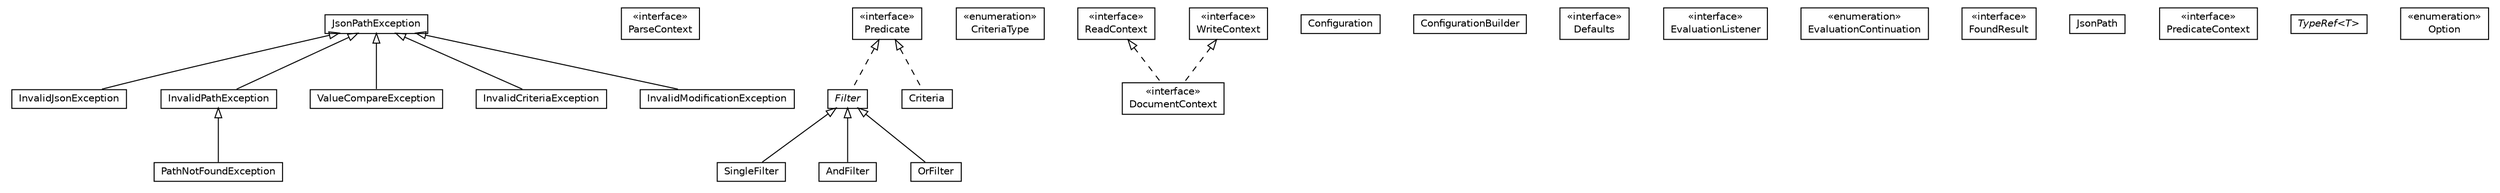 #!/usr/local/bin/dot
#
# Class diagram 
# Generated by UMLGraph version R5_6-24-gf6e263 (http://www.umlgraph.org/)
#

digraph G {
	edge [fontname="Helvetica",fontsize=10,labelfontname="Helvetica",labelfontsize=10];
	node [fontname="Helvetica",fontsize=10,shape=plaintext];
	nodesep=0.25;
	ranksep=0.5;
	// net.trajano.doxdb.jsonpath.JsonPathException
	c0 [label=<<table title="net.trajano.doxdb.jsonpath.JsonPathException" border="0" cellborder="1" cellspacing="0" cellpadding="2" port="p" href="./JsonPathException.html">
		<tr><td><table border="0" cellspacing="0" cellpadding="1">
<tr><td align="center" balign="center"> JsonPathException </td></tr>
		</table></td></tr>
		</table>>, URL="./JsonPathException.html", fontname="Helvetica", fontcolor="black", fontsize=10.0];
	// net.trajano.doxdb.jsonpath.ParseContext
	c1 [label=<<table title="net.trajano.doxdb.jsonpath.ParseContext" border="0" cellborder="1" cellspacing="0" cellpadding="2" port="p" href="./ParseContext.html">
		<tr><td><table border="0" cellspacing="0" cellpadding="1">
<tr><td align="center" balign="center"> &#171;interface&#187; </td></tr>
<tr><td align="center" balign="center"> ParseContext </td></tr>
		</table></td></tr>
		</table>>, URL="./ParseContext.html", fontname="Helvetica", fontcolor="black", fontsize=10.0];
	// net.trajano.doxdb.jsonpath.Filter
	c2 [label=<<table title="net.trajano.doxdb.jsonpath.Filter" border="0" cellborder="1" cellspacing="0" cellpadding="2" port="p" href="./Filter.html">
		<tr><td><table border="0" cellspacing="0" cellpadding="1">
<tr><td align="center" balign="center"><font face="Helvetica-Oblique"> Filter </font></td></tr>
		</table></td></tr>
		</table>>, URL="./Filter.html", fontname="Helvetica", fontcolor="black", fontsize=10.0];
	// net.trajano.doxdb.jsonpath.Filter.SingleFilter
	c3 [label=<<table title="net.trajano.doxdb.jsonpath.Filter.SingleFilter" border="0" cellborder="1" cellspacing="0" cellpadding="2" port="p" href="./Filter.SingleFilter.html">
		<tr><td><table border="0" cellspacing="0" cellpadding="1">
<tr><td align="center" balign="center"> SingleFilter </td></tr>
		</table></td></tr>
		</table>>, URL="./Filter.SingleFilter.html", fontname="Helvetica", fontcolor="black", fontsize=10.0];
	// net.trajano.doxdb.jsonpath.Filter.AndFilter
	c4 [label=<<table title="net.trajano.doxdb.jsonpath.Filter.AndFilter" border="0" cellborder="1" cellspacing="0" cellpadding="2" port="p" href="./Filter.AndFilter.html">
		<tr><td><table border="0" cellspacing="0" cellpadding="1">
<tr><td align="center" balign="center"> AndFilter </td></tr>
		</table></td></tr>
		</table>>, URL="./Filter.AndFilter.html", fontname="Helvetica", fontcolor="black", fontsize=10.0];
	// net.trajano.doxdb.jsonpath.Filter.OrFilter
	c5 [label=<<table title="net.trajano.doxdb.jsonpath.Filter.OrFilter" border="0" cellborder="1" cellspacing="0" cellpadding="2" port="p" href="./Filter.OrFilter.html">
		<tr><td><table border="0" cellspacing="0" cellpadding="1">
<tr><td align="center" balign="center"> OrFilter </td></tr>
		</table></td></tr>
		</table>>, URL="./Filter.OrFilter.html", fontname="Helvetica", fontcolor="black", fontsize=10.0];
	// net.trajano.doxdb.jsonpath.InvalidJsonException
	c6 [label=<<table title="net.trajano.doxdb.jsonpath.InvalidJsonException" border="0" cellborder="1" cellspacing="0" cellpadding="2" port="p" href="./InvalidJsonException.html">
		<tr><td><table border="0" cellspacing="0" cellpadding="1">
<tr><td align="center" balign="center"> InvalidJsonException </td></tr>
		</table></td></tr>
		</table>>, URL="./InvalidJsonException.html", fontname="Helvetica", fontcolor="black", fontsize=10.0];
	// net.trajano.doxdb.jsonpath.Criteria
	c7 [label=<<table title="net.trajano.doxdb.jsonpath.Criteria" border="0" cellborder="1" cellspacing="0" cellpadding="2" port="p" href="./Criteria.html">
		<tr><td><table border="0" cellspacing="0" cellpadding="1">
<tr><td align="center" balign="center"> Criteria </td></tr>
		</table></td></tr>
		</table>>, URL="./Criteria.html", fontname="Helvetica", fontcolor="black", fontsize=10.0];
	// net.trajano.doxdb.jsonpath.Criteria.CriteriaType
	c8 [label=<<table title="net.trajano.doxdb.jsonpath.Criteria.CriteriaType" border="0" cellborder="1" cellspacing="0" cellpadding="2" port="p" href="./Criteria.CriteriaType.html">
		<tr><td><table border="0" cellspacing="0" cellpadding="1">
<tr><td align="center" balign="center"> &#171;enumeration&#187; </td></tr>
<tr><td align="center" balign="center"> CriteriaType </td></tr>
		</table></td></tr>
		</table>>, URL="./Criteria.CriteriaType.html", fontname="Helvetica", fontcolor="black", fontsize=10.0];
	// net.trajano.doxdb.jsonpath.DocumentContext
	c9 [label=<<table title="net.trajano.doxdb.jsonpath.DocumentContext" border="0" cellborder="1" cellspacing="0" cellpadding="2" port="p" href="./DocumentContext.html">
		<tr><td><table border="0" cellspacing="0" cellpadding="1">
<tr><td align="center" balign="center"> &#171;interface&#187; </td></tr>
<tr><td align="center" balign="center"> DocumentContext </td></tr>
		</table></td></tr>
		</table>>, URL="./DocumentContext.html", fontname="Helvetica", fontcolor="black", fontsize=10.0];
	// net.trajano.doxdb.jsonpath.Configuration
	c10 [label=<<table title="net.trajano.doxdb.jsonpath.Configuration" border="0" cellborder="1" cellspacing="0" cellpadding="2" port="p" href="./Configuration.html">
		<tr><td><table border="0" cellspacing="0" cellpadding="1">
<tr><td align="center" balign="center"> Configuration </td></tr>
		</table></td></tr>
		</table>>, URL="./Configuration.html", fontname="Helvetica", fontcolor="black", fontsize=10.0];
	// net.trajano.doxdb.jsonpath.Configuration.ConfigurationBuilder
	c11 [label=<<table title="net.trajano.doxdb.jsonpath.Configuration.ConfigurationBuilder" border="0" cellborder="1" cellspacing="0" cellpadding="2" port="p" href="./Configuration.ConfigurationBuilder.html">
		<tr><td><table border="0" cellspacing="0" cellpadding="1">
<tr><td align="center" balign="center"> ConfigurationBuilder </td></tr>
		</table></td></tr>
		</table>>, URL="./Configuration.ConfigurationBuilder.html", fontname="Helvetica", fontcolor="black", fontsize=10.0];
	// net.trajano.doxdb.jsonpath.Configuration.Defaults
	c12 [label=<<table title="net.trajano.doxdb.jsonpath.Configuration.Defaults" border="0" cellborder="1" cellspacing="0" cellpadding="2" port="p" href="./Configuration.Defaults.html">
		<tr><td><table border="0" cellspacing="0" cellpadding="1">
<tr><td align="center" balign="center"> &#171;interface&#187; </td></tr>
<tr><td align="center" balign="center"> Defaults </td></tr>
		</table></td></tr>
		</table>>, URL="./Configuration.Defaults.html", fontname="Helvetica", fontcolor="black", fontsize=10.0];
	// net.trajano.doxdb.jsonpath.EvaluationListener
	c13 [label=<<table title="net.trajano.doxdb.jsonpath.EvaluationListener" border="0" cellborder="1" cellspacing="0" cellpadding="2" port="p" href="./EvaluationListener.html">
		<tr><td><table border="0" cellspacing="0" cellpadding="1">
<tr><td align="center" balign="center"> &#171;interface&#187; </td></tr>
<tr><td align="center" balign="center"> EvaluationListener </td></tr>
		</table></td></tr>
		</table>>, URL="./EvaluationListener.html", fontname="Helvetica", fontcolor="black", fontsize=10.0];
	// net.trajano.doxdb.jsonpath.EvaluationListener.EvaluationContinuation
	c14 [label=<<table title="net.trajano.doxdb.jsonpath.EvaluationListener.EvaluationContinuation" border="0" cellborder="1" cellspacing="0" cellpadding="2" port="p" href="./EvaluationListener.EvaluationContinuation.html">
		<tr><td><table border="0" cellspacing="0" cellpadding="1">
<tr><td align="center" balign="center"> &#171;enumeration&#187; </td></tr>
<tr><td align="center" balign="center"> EvaluationContinuation </td></tr>
		</table></td></tr>
		</table>>, URL="./EvaluationListener.EvaluationContinuation.html", fontname="Helvetica", fontcolor="black", fontsize=10.0];
	// net.trajano.doxdb.jsonpath.EvaluationListener.FoundResult
	c15 [label=<<table title="net.trajano.doxdb.jsonpath.EvaluationListener.FoundResult" border="0" cellborder="1" cellspacing="0" cellpadding="2" port="p" href="./EvaluationListener.FoundResult.html">
		<tr><td><table border="0" cellspacing="0" cellpadding="1">
<tr><td align="center" balign="center"> &#171;interface&#187; </td></tr>
<tr><td align="center" balign="center"> FoundResult </td></tr>
		</table></td></tr>
		</table>>, URL="./EvaluationListener.FoundResult.html", fontname="Helvetica", fontcolor="black", fontsize=10.0];
	// net.trajano.doxdb.jsonpath.ReadContext
	c16 [label=<<table title="net.trajano.doxdb.jsonpath.ReadContext" border="0" cellborder="1" cellspacing="0" cellpadding="2" port="p" href="./ReadContext.html">
		<tr><td><table border="0" cellspacing="0" cellpadding="1">
<tr><td align="center" balign="center"> &#171;interface&#187; </td></tr>
<tr><td align="center" balign="center"> ReadContext </td></tr>
		</table></td></tr>
		</table>>, URL="./ReadContext.html", fontname="Helvetica", fontcolor="black", fontsize=10.0];
	// net.trajano.doxdb.jsonpath.InvalidPathException
	c17 [label=<<table title="net.trajano.doxdb.jsonpath.InvalidPathException" border="0" cellborder="1" cellspacing="0" cellpadding="2" port="p" href="./InvalidPathException.html">
		<tr><td><table border="0" cellspacing="0" cellpadding="1">
<tr><td align="center" balign="center"> InvalidPathException </td></tr>
		</table></td></tr>
		</table>>, URL="./InvalidPathException.html", fontname="Helvetica", fontcolor="black", fontsize=10.0];
	// net.trajano.doxdb.jsonpath.JsonPath
	c18 [label=<<table title="net.trajano.doxdb.jsonpath.JsonPath" border="0" cellborder="1" cellspacing="0" cellpadding="2" port="p" href="./JsonPath.html">
		<tr><td><table border="0" cellspacing="0" cellpadding="1">
<tr><td align="center" balign="center"> JsonPath </td></tr>
		</table></td></tr>
		</table>>, URL="./JsonPath.html", fontname="Helvetica", fontcolor="black", fontsize=10.0];
	// net.trajano.doxdb.jsonpath.WriteContext
	c19 [label=<<table title="net.trajano.doxdb.jsonpath.WriteContext" border="0" cellborder="1" cellspacing="0" cellpadding="2" port="p" href="./WriteContext.html">
		<tr><td><table border="0" cellspacing="0" cellpadding="1">
<tr><td align="center" balign="center"> &#171;interface&#187; </td></tr>
<tr><td align="center" balign="center"> WriteContext </td></tr>
		</table></td></tr>
		</table>>, URL="./WriteContext.html", fontname="Helvetica", fontcolor="black", fontsize=10.0];
	// net.trajano.doxdb.jsonpath.Predicate
	c20 [label=<<table title="net.trajano.doxdb.jsonpath.Predicate" border="0" cellborder="1" cellspacing="0" cellpadding="2" port="p" href="./Predicate.html">
		<tr><td><table border="0" cellspacing="0" cellpadding="1">
<tr><td align="center" balign="center"> &#171;interface&#187; </td></tr>
<tr><td align="center" balign="center"> Predicate </td></tr>
		</table></td></tr>
		</table>>, URL="./Predicate.html", fontname="Helvetica", fontcolor="black", fontsize=10.0];
	// net.trajano.doxdb.jsonpath.Predicate.PredicateContext
	c21 [label=<<table title="net.trajano.doxdb.jsonpath.Predicate.PredicateContext" border="0" cellborder="1" cellspacing="0" cellpadding="2" port="p" href="./Predicate.PredicateContext.html">
		<tr><td><table border="0" cellspacing="0" cellpadding="1">
<tr><td align="center" balign="center"> &#171;interface&#187; </td></tr>
<tr><td align="center" balign="center"> PredicateContext </td></tr>
		</table></td></tr>
		</table>>, URL="./Predicate.PredicateContext.html", fontname="Helvetica", fontcolor="black", fontsize=10.0];
	// net.trajano.doxdb.jsonpath.ValueCompareException
	c22 [label=<<table title="net.trajano.doxdb.jsonpath.ValueCompareException" border="0" cellborder="1" cellspacing="0" cellpadding="2" port="p" href="./ValueCompareException.html">
		<tr><td><table border="0" cellspacing="0" cellpadding="1">
<tr><td align="center" balign="center"> ValueCompareException </td></tr>
		</table></td></tr>
		</table>>, URL="./ValueCompareException.html", fontname="Helvetica", fontcolor="black", fontsize=10.0];
	// net.trajano.doxdb.jsonpath.TypeRef<T>
	c23 [label=<<table title="net.trajano.doxdb.jsonpath.TypeRef" border="0" cellborder="1" cellspacing="0" cellpadding="2" port="p" href="./TypeRef.html">
		<tr><td><table border="0" cellspacing="0" cellpadding="1">
<tr><td align="center" balign="center"><font face="Helvetica-Oblique"> TypeRef&lt;T&gt; </font></td></tr>
		</table></td></tr>
		</table>>, URL="./TypeRef.html", fontname="Helvetica", fontcolor="black", fontsize=10.0];
	// net.trajano.doxdb.jsonpath.Option
	c24 [label=<<table title="net.trajano.doxdb.jsonpath.Option" border="0" cellborder="1" cellspacing="0" cellpadding="2" port="p" href="./Option.html">
		<tr><td><table border="0" cellspacing="0" cellpadding="1">
<tr><td align="center" balign="center"> &#171;enumeration&#187; </td></tr>
<tr><td align="center" balign="center"> Option </td></tr>
		</table></td></tr>
		</table>>, URL="./Option.html", fontname="Helvetica", fontcolor="black", fontsize=10.0];
	// net.trajano.doxdb.jsonpath.InvalidCriteriaException
	c25 [label=<<table title="net.trajano.doxdb.jsonpath.InvalidCriteriaException" border="0" cellborder="1" cellspacing="0" cellpadding="2" port="p" href="./InvalidCriteriaException.html">
		<tr><td><table border="0" cellspacing="0" cellpadding="1">
<tr><td align="center" balign="center"> InvalidCriteriaException </td></tr>
		</table></td></tr>
		</table>>, URL="./InvalidCriteriaException.html", fontname="Helvetica", fontcolor="black", fontsize=10.0];
	// net.trajano.doxdb.jsonpath.InvalidModificationException
	c26 [label=<<table title="net.trajano.doxdb.jsonpath.InvalidModificationException" border="0" cellborder="1" cellspacing="0" cellpadding="2" port="p" href="./InvalidModificationException.html">
		<tr><td><table border="0" cellspacing="0" cellpadding="1">
<tr><td align="center" balign="center"> InvalidModificationException </td></tr>
		</table></td></tr>
		</table>>, URL="./InvalidModificationException.html", fontname="Helvetica", fontcolor="black", fontsize=10.0];
	// net.trajano.doxdb.jsonpath.PathNotFoundException
	c27 [label=<<table title="net.trajano.doxdb.jsonpath.PathNotFoundException" border="0" cellborder="1" cellspacing="0" cellpadding="2" port="p" href="./PathNotFoundException.html">
		<tr><td><table border="0" cellspacing="0" cellpadding="1">
<tr><td align="center" balign="center"> PathNotFoundException </td></tr>
		</table></td></tr>
		</table>>, URL="./PathNotFoundException.html", fontname="Helvetica", fontcolor="black", fontsize=10.0];
	//net.trajano.doxdb.jsonpath.Filter implements net.trajano.doxdb.jsonpath.Predicate
	c20:p -> c2:p [dir=back,arrowtail=empty,style=dashed];
	//net.trajano.doxdb.jsonpath.Filter.SingleFilter extends net.trajano.doxdb.jsonpath.Filter
	c2:p -> c3:p [dir=back,arrowtail=empty];
	//net.trajano.doxdb.jsonpath.Filter.AndFilter extends net.trajano.doxdb.jsonpath.Filter
	c2:p -> c4:p [dir=back,arrowtail=empty];
	//net.trajano.doxdb.jsonpath.Filter.OrFilter extends net.trajano.doxdb.jsonpath.Filter
	c2:p -> c5:p [dir=back,arrowtail=empty];
	//net.trajano.doxdb.jsonpath.InvalidJsonException extends net.trajano.doxdb.jsonpath.JsonPathException
	c0:p -> c6:p [dir=back,arrowtail=empty];
	//net.trajano.doxdb.jsonpath.Criteria implements net.trajano.doxdb.jsonpath.Predicate
	c20:p -> c7:p [dir=back,arrowtail=empty,style=dashed];
	//net.trajano.doxdb.jsonpath.DocumentContext implements net.trajano.doxdb.jsonpath.ReadContext
	c16:p -> c9:p [dir=back,arrowtail=empty,style=dashed];
	//net.trajano.doxdb.jsonpath.DocumentContext implements net.trajano.doxdb.jsonpath.WriteContext
	c19:p -> c9:p [dir=back,arrowtail=empty,style=dashed];
	//net.trajano.doxdb.jsonpath.InvalidPathException extends net.trajano.doxdb.jsonpath.JsonPathException
	c0:p -> c17:p [dir=back,arrowtail=empty];
	//net.trajano.doxdb.jsonpath.ValueCompareException extends net.trajano.doxdb.jsonpath.JsonPathException
	c0:p -> c22:p [dir=back,arrowtail=empty];
	//net.trajano.doxdb.jsonpath.InvalidCriteriaException extends net.trajano.doxdb.jsonpath.JsonPathException
	c0:p -> c25:p [dir=back,arrowtail=empty];
	//net.trajano.doxdb.jsonpath.InvalidModificationException extends net.trajano.doxdb.jsonpath.JsonPathException
	c0:p -> c26:p [dir=back,arrowtail=empty];
	//net.trajano.doxdb.jsonpath.PathNotFoundException extends net.trajano.doxdb.jsonpath.InvalidPathException
	c17:p -> c27:p [dir=back,arrowtail=empty];
}

